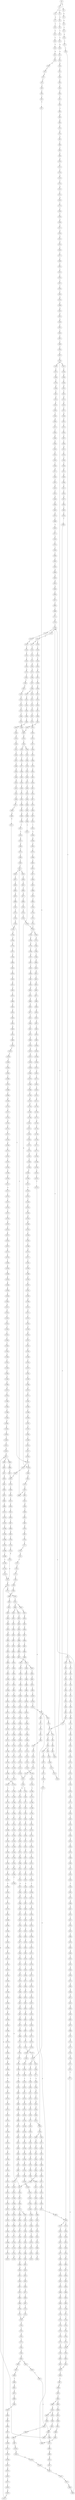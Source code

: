 strict digraph  {
	S0 -> S1 [ label = C ];
	S0 -> S2 [ label = G ];
	S1 -> S3 [ label = G ];
	S1 -> S4 [ label = T ];
	S2 -> S5 [ label = A ];
	S3 -> S6 [ label = G ];
	S4 -> S7 [ label = G ];
	S5 -> S8 [ label = G ];
	S6 -> S9 [ label = T ];
	S7 -> S10 [ label = T ];
	S8 -> S11 [ label = T ];
	S9 -> S12 [ label = T ];
	S10 -> S13 [ label = G ];
	S11 -> S14 [ label = G ];
	S12 -> S15 [ label = C ];
	S13 -> S16 [ label = C ];
	S14 -> S17 [ label = T ];
	S15 -> S18 [ label = A ];
	S16 -> S19 [ label = T ];
	S17 -> S20 [ label = C ];
	S18 -> S21 [ label = A ];
	S19 -> S22 [ label = A ];
	S20 -> S23 [ label = T ];
	S21 -> S24 [ label = G ];
	S22 -> S25 [ label = C ];
	S23 -> S26 [ label = T ];
	S23 -> S27 [ label = C ];
	S24 -> S28 [ label = A ];
	S25 -> S29 [ label = C ];
	S26 -> S30 [ label = C ];
	S27 -> S31 [ label = C ];
	S28 -> S32 [ label = C ];
	S29 -> S33 [ label = T ];
	S30 -> S34 [ label = G ];
	S31 -> S35 [ label = G ];
	S32 -> S36 [ label = C ];
	S33 -> S37 [ label = G ];
	S34 -> S38 [ label = G ];
	S35 -> S39 [ label = T ];
	S36 -> S40 [ label = T ];
	S37 -> S41 [ label = T ];
	S38 -> S42 [ label = T ];
	S39 -> S43 [ label = T ];
	S40 -> S44 [ label = T ];
	S41 -> S45 [ label = C ];
	S42 -> S46 [ label = C ];
	S43 -> S47 [ label = C ];
	S44 -> S48 [ label = T ];
	S45 -> S49 [ label = C ];
	S46 -> S50 [ label = C ];
	S47 -> S51 [ label = C ];
	S48 -> S52 [ label = T ];
	S49 -> S53 [ label = T ];
	S50 -> S54 [ label = T ];
	S51 -> S55 [ label = T ];
	S52 -> S56 [ label = T ];
	S53 -> S57 [ label = T ];
	S54 -> S58 [ label = T ];
	S55 -> S59 [ label = T ];
	S56 -> S60 [ label = G ];
	S57 -> S61 [ label = G ];
	S58 -> S62 [ label = G ];
	S59 -> S63 [ label = A ];
	S60 -> S64 [ label = A ];
	S61 -> S65 [ label = A ];
	S61 -> S66 [ label = T ];
	S62 -> S67 [ label = A ];
	S63 -> S68 [ label = A ];
	S64 -> S69 [ label = A ];
	S65 -> S70 [ label = A ];
	S66 -> S71 [ label = A ];
	S67 -> S72 [ label = A ];
	S68 -> S73 [ label = A ];
	S69 -> S74 [ label = C ];
	S70 -> S75 [ label = C ];
	S71 -> S76 [ label = G ];
	S72 -> S75 [ label = C ];
	S73 -> S77 [ label = C ];
	S74 -> S78 [ label = A ];
	S75 -> S79 [ label = T ];
	S75 -> S80 [ label = A ];
	S76 -> S81 [ label = G ];
	S77 -> S82 [ label = A ];
	S78 -> S83 [ label = G ];
	S79 -> S84 [ label = T ];
	S80 -> S85 [ label = G ];
	S81 -> S86 [ label = A ];
	S82 -> S87 [ label = G ];
	S83 -> S88 [ label = T ];
	S84 -> S89 [ label = C ];
	S85 -> S90 [ label = G ];
	S86 -> S91 [ label = G ];
	S87 -> S92 [ label = G ];
	S88 -> S93 [ label = T ];
	S89 -> S94 [ label = A ];
	S90 -> S95 [ label = G ];
	S90 -> S96 [ label = T ];
	S91 -> S97 [ label = A ];
	S92 -> S98 [ label = T ];
	S93 -> S99 [ label = G ];
	S94 -> S100 [ label = A ];
	S95 -> S101 [ label = T ];
	S96 -> S102 [ label = C ];
	S97 -> S103 [ label = G ];
	S98 -> S104 [ label = C ];
	S99 -> S105 [ label = A ];
	S100 -> S106 [ label = C ];
	S101 -> S107 [ label = C ];
	S102 -> S108 [ label = C ];
	S103 -> S109 [ label = G ];
	S104 -> S110 [ label = T ];
	S105 -> S111 [ label = C ];
	S106 -> S112 [ label = C ];
	S106 -> S113 [ label = T ];
	S107 -> S114 [ label = C ];
	S108 -> S115 [ label = C ];
	S109 -> S116 [ label = T ];
	S110 -> S117 [ label = C ];
	S111 -> S118 [ label = T ];
	S112 -> S119 [ label = G ];
	S113 -> S120 [ label = G ];
	S114 -> S121 [ label = G ];
	S115 -> S122 [ label = T ];
	S116 -> S123 [ label = C ];
	S117 -> S124 [ label = T ];
	S118 -> S125 [ label = G ];
	S119 -> S126 [ label = G ];
	S120 -> S127 [ label = G ];
	S120 -> S128 [ label = C ];
	S121 -> S129 [ label = C ];
	S122 -> S130 [ label = T ];
	S123 -> S131 [ label = C ];
	S124 -> S132 [ label = C ];
	S125 -> S133 [ label = T ];
	S126 -> S134 [ label = C ];
	S127 -> S135 [ label = C ];
	S128 -> S136 [ label = C ];
	S129 -> S137 [ label = C ];
	S130 -> S138 [ label = C ];
	S131 -> S139 [ label = C ];
	S132 -> S140 [ label = C ];
	S133 -> S141 [ label = A ];
	S134 -> S142 [ label = C ];
	S135 -> S143 [ label = C ];
	S136 -> S144 [ label = C ];
	S137 -> S145 [ label = G ];
	S138 -> S146 [ label = T ];
	S138 -> S147 [ label = G ];
	S139 -> S148 [ label = A ];
	S139 -> S149 [ label = G ];
	S140 -> S150 [ label = G ];
	S141 -> S151 [ label = C ];
	S142 -> S152 [ label = C ];
	S143 -> S153 [ label = C ];
	S144 -> S154 [ label = T ];
	S145 -> S155 [ label = C ];
	S145 -> S156 [ label = G ];
	S146 -> S157 [ label = C ];
	S147 -> S158 [ label = C ];
	S148 -> S159 [ label = G ];
	S149 -> S160 [ label = G ];
	S150 -> S161 [ label = T ];
	S151 -> S162 [ label = A ];
	S152 -> S163 [ label = A ];
	S153 -> S164 [ label = A ];
	S154 -> S165 [ label = A ];
	S155 -> S166 [ label = A ];
	S156 -> S167 [ label = A ];
	S157 -> S168 [ label = G ];
	S158 -> S169 [ label = A ];
	S159 -> S170 [ label = A ];
	S160 -> S171 [ label = A ];
	S161 -> S172 [ label = A ];
	S162 -> S173 [ label = C ];
	S163 -> S174 [ label = G ];
	S164 -> S175 [ label = G ];
	S165 -> S176 [ label = G ];
	S166 -> S177 [ label = C ];
	S167 -> S178 [ label = A ];
	S168 -> S179 [ label = T ];
	S169 -> S180 [ label = C ];
	S170 -> S181 [ label = G ];
	S171 -> S182 [ label = G ];
	S172 -> S183 [ label = C ];
	S173 -> S184 [ label = T ];
	S174 -> S185 [ label = T ];
	S175 -> S186 [ label = G ];
	S176 -> S187 [ label = G ];
	S177 -> S188 [ label = G ];
	S178 -> S189 [ label = C ];
	S179 -> S190 [ label = A ];
	S180 -> S191 [ label = G ];
	S181 -> S192 [ label = C ];
	S182 -> S193 [ label = G ];
	S183 -> S194 [ label = A ];
	S184 -> S195 [ label = T ];
	S185 -> S196 [ label = T ];
	S186 -> S197 [ label = T ];
	S187 -> S198 [ label = T ];
	S188 -> S199 [ label = C ];
	S189 -> S200 [ label = T ];
	S190 -> S201 [ label = C ];
	S191 -> S202 [ label = T ];
	S192 -> S203 [ label = C ];
	S193 -> S204 [ label = C ];
	S194 -> S205 [ label = T ];
	S195 -> S206 [ label = G ];
	S196 -> S207 [ label = G ];
	S197 -> S208 [ label = G ];
	S198 -> S209 [ label = G ];
	S199 -> S210 [ label = G ];
	S200 -> S211 [ label = G ];
	S201 -> S212 [ label = G ];
	S202 -> S213 [ label = G ];
	S203 -> S214 [ label = A ];
	S204 -> S215 [ label = G ];
	S205 -> S216 [ label = G ];
	S206 -> S217 [ label = G ];
	S207 -> S218 [ label = T ];
	S208 -> S219 [ label = C ];
	S208 -> S220 [ label = G ];
	S209 -> S221 [ label = T ];
	S210 -> S222 [ label = C ];
	S211 -> S223 [ label = C ];
	S212 -> S224 [ label = G ];
	S213 -> S225 [ label = G ];
	S214 -> S226 [ label = C ];
	S215 -> S227 [ label = T ];
	S216 -> S228 [ label = G ];
	S217 -> S229 [ label = A ];
	S218 -> S230 [ label = G ];
	S219 -> S231 [ label = G ];
	S220 -> S232 [ label = G ];
	S221 -> S233 [ label = G ];
	S222 -> S234 [ label = A ];
	S223 -> S235 [ label = A ];
	S224 -> S236 [ label = C ];
	S225 -> S237 [ label = C ];
	S226 -> S238 [ label = G ];
	S227 -> S239 [ label = G ];
	S228 -> S240 [ label = C ];
	S229 -> S241 [ label = G ];
	S230 -> S242 [ label = C ];
	S231 -> S243 [ label = C ];
	S232 -> S244 [ label = C ];
	S233 -> S245 [ label = C ];
	S234 -> S246 [ label = G ];
	S235 -> S247 [ label = A ];
	S236 -> S248 [ label = T ];
	S237 -> S249 [ label = G ];
	S238 -> S250 [ label = G ];
	S239 -> S251 [ label = G ];
	S240 -> S252 [ label = G ];
	S241 -> S253 [ label = A ];
	S242 -> S254 [ label = G ];
	S243 -> S255 [ label = G ];
	S244 -> S256 [ label = T ];
	S245 -> S257 [ label = G ];
	S246 -> S258 [ label = C ];
	S247 -> S259 [ label = C ];
	S248 -> S260 [ label = A ];
	S249 -> S261 [ label = T ];
	S250 -> S262 [ label = T ];
	S251 -> S263 [ label = T ];
	S252 -> S264 [ label = C ];
	S253 -> S265 [ label = C ];
	S254 -> S266 [ label = T ];
	S255 -> S267 [ label = T ];
	S256 -> S268 [ label = T ];
	S257 -> S269 [ label = T ];
	S258 -> S270 [ label = C ];
	S259 -> S271 [ label = C ];
	S260 -> S272 [ label = C ];
	S261 -> S273 [ label = C ];
	S262 -> S274 [ label = T ];
	S263 -> S275 [ label = A ];
	S264 -> S276 [ label = C ];
	S265 -> S277 [ label = C ];
	S266 -> S278 [ label = C ];
	S267 -> S279 [ label = C ];
	S268 -> S280 [ label = C ];
	S269 -> S281 [ label = C ];
	S270 -> S282 [ label = G ];
	S271 -> S283 [ label = A ];
	S272 -> S284 [ label = T ];
	S273 -> S285 [ label = C ];
	S274 -> S286 [ label = A ];
	S275 -> S287 [ label = T ];
	S276 -> S288 [ label = C ];
	S277 -> S289 [ label = C ];
	S278 -> S290 [ label = G ];
	S279 -> S291 [ label = G ];
	S280 -> S292 [ label = G ];
	S281 -> S293 [ label = G ];
	S282 -> S294 [ label = G ];
	S283 -> S295 [ label = G ];
	S284 -> S296 [ label = G ];
	S285 -> S297 [ label = C ];
	S286 -> S298 [ label = C ];
	S287 -> S299 [ label = G ];
	S288 -> S300 [ label = C ];
	S289 -> S301 [ label = C ];
	S290 -> S302 [ label = A ];
	S291 -> S303 [ label = T ];
	S292 -> S304 [ label = A ];
	S293 -> S302 [ label = A ];
	S294 -> S305 [ label = C ];
	S294 -> S306 [ label = T ];
	S295 -> S307 [ label = A ];
	S296 -> S308 [ label = G ];
	S297 -> S309 [ label = C ];
	S298 -> S310 [ label = T ];
	S299 -> S311 [ label = A ];
	S300 -> S312 [ label = C ];
	S301 -> S313 [ label = C ];
	S302 -> S314 [ label = A ];
	S303 -> S315 [ label = G ];
	S304 -> S316 [ label = A ];
	S305 -> S317 [ label = A ];
	S306 -> S318 [ label = G ];
	S307 -> S319 [ label = A ];
	S308 -> S320 [ label = T ];
	S309 -> S321 [ label = A ];
	S310 -> S322 [ label = G ];
	S311 -> S323 [ label = G ];
	S312 -> S324 [ label = A ];
	S313 -> S325 [ label = C ];
	S314 -> S326 [ label = C ];
	S315 -> S327 [ label = C ];
	S316 -> S328 [ label = C ];
	S317 -> S329 [ label = C ];
	S318 -> S330 [ label = G ];
	S319 -> S331 [ label = C ];
	S320 -> S332 [ label = G ];
	S321 -> S333 [ label = C ];
	S322 -> S334 [ label = C ];
	S323 -> S335 [ label = C ];
	S324 -> S336 [ label = C ];
	S325 -> S337 [ label = T ];
	S326 -> S338 [ label = C ];
	S326 -> S339 [ label = A ];
	S327 -> S340 [ label = A ];
	S328 -> S341 [ label = A ];
	S329 -> S342 [ label = T ];
	S330 -> S343 [ label = A ];
	S331 -> S344 [ label = A ];
	S332 -> S345 [ label = C ];
	S333 -> S346 [ label = T ];
	S334 -> S347 [ label = A ];
	S335 -> S348 [ label = G ];
	S336 -> S349 [ label = T ];
	S337 -> S350 [ label = T ];
	S338 -> S351 [ label = T ];
	S339 -> S352 [ label = C ];
	S340 -> S353 [ label = T ];
	S341 -> S354 [ label = C ];
	S342 -> S355 [ label = T ];
	S343 -> S356 [ label = A ];
	S344 -> S357 [ label = G ];
	S345 -> S358 [ label = T ];
	S346 -> S359 [ label = T ];
	S347 -> S360 [ label = G ];
	S348 -> S361 [ label = G ];
	S349 -> S362 [ label = T ];
	S350 -> S363 [ label = C ];
	S351 -> S364 [ label = T ];
	S352 -> S365 [ label = C ];
	S353 -> S366 [ label = C ];
	S354 -> S367 [ label = G ];
	S355 -> S368 [ label = C ];
	S356 -> S369 [ label = G ];
	S357 -> S370 [ label = C ];
	S358 -> S371 [ label = A ];
	S359 -> S372 [ label = G ];
	S360 -> S373 [ label = A ];
	S361 -> S374 [ label = T ];
	S362 -> S375 [ label = T ];
	S363 -> S376 [ label = A ];
	S364 -> S377 [ label = C ];
	S365 -> S378 [ label = C ];
	S366 -> S379 [ label = C ];
	S367 -> S380 [ label = C ];
	S368 -> S381 [ label = A ];
	S369 -> S382 [ label = A ];
	S370 -> S383 [ label = C ];
	S371 -> S384 [ label = C ];
	S372 -> S385 [ label = A ];
	S373 -> S386 [ label = C ];
	S374 -> S387 [ label = C ];
	S375 -> S388 [ label = A ];
	S376 -> S389 [ label = G ];
	S377 -> S390 [ label = G ];
	S378 -> S391 [ label = G ];
	S379 -> S392 [ label = G ];
	S380 -> S393 [ label = G ];
	S381 -> S394 [ label = G ];
	S382 -> S395 [ label = A ];
	S383 -> S396 [ label = G ];
	S384 -> S397 [ label = T ];
	S385 -> S398 [ label = G ];
	S386 -> S399 [ label = G ];
	S387 -> S400 [ label = G ];
	S388 -> S401 [ label = G ];
	S389 -> S402 [ label = A ];
	S390 -> S403 [ label = T ];
	S391 -> S404 [ label = T ];
	S392 -> S405 [ label = C ];
	S393 -> S406 [ label = C ];
	S394 -> S407 [ label = C ];
	S395 -> S408 [ label = C ];
	S396 -> S409 [ label = T ];
	S397 -> S410 [ label = G ];
	S398 -> S411 [ label = C ];
	S399 -> S412 [ label = G ];
	S400 -> S413 [ label = C ];
	S401 -> S414 [ label = C ];
	S402 -> S415 [ label = G ];
	S403 -> S416 [ label = A ];
	S404 -> S417 [ label = A ];
	S405 -> S418 [ label = A ];
	S406 -> S419 [ label = A ];
	S407 -> S420 [ label = C ];
	S408 -> S421 [ label = G ];
	S409 -> S422 [ label = C ];
	S410 -> S423 [ label = T ];
	S411 -> S424 [ label = C ];
	S412 -> S425 [ label = A ];
	S413 -> S426 [ label = A ];
	S414 -> S427 [ label = C ];
	S415 -> S428 [ label = G ];
	S416 -> S429 [ label = C ];
	S417 -> S430 [ label = C ];
	S418 -> S431 [ label = C ];
	S419 -> S432 [ label = C ];
	S420 -> S433 [ label = G ];
	S421 -> S434 [ label = G ];
	S422 -> S435 [ label = C ];
	S423 -> S436 [ label = A ];
	S424 -> S437 [ label = G ];
	S425 -> S438 [ label = C ];
	S426 -> S439 [ label = C ];
	S427 -> S440 [ label = G ];
	S428 -> S441 [ label = T ];
	S429 -> S442 [ label = T ];
	S430 -> S443 [ label = G ];
	S431 -> S444 [ label = G ];
	S432 -> S445 [ label = G ];
	S433 -> S446 [ label = C ];
	S434 -> S447 [ label = C ];
	S435 -> S448 [ label = T ];
	S436 -> S449 [ label = A ];
	S437 -> S450 [ label = C ];
	S438 -> S451 [ label = A ];
	S439 -> S452 [ label = G ];
	S440 -> S453 [ label = T ];
	S441 -> S454 [ label = C ];
	S442 -> S455 [ label = T ];
	S443 -> S456 [ label = T ];
	S444 -> S457 [ label = T ];
	S445 -> S458 [ label = T ];
	S446 -> S459 [ label = C ];
	S447 -> S460 [ label = A ];
	S448 -> S461 [ label = C ];
	S449 -> S462 [ label = C ];
	S450 -> S463 [ label = C ];
	S451 -> S464 [ label = C ];
	S452 -> S465 [ label = C ];
	S453 -> S466 [ label = C ];
	S454 -> S467 [ label = C ];
	S455 -> S468 [ label = C ];
	S456 -> S469 [ label = C ];
	S457 -> S470 [ label = C ];
	S458 -> S471 [ label = C ];
	S459 -> S472 [ label = C ];
	S460 -> S473 [ label = C ];
	S461 -> S474 [ label = T ];
	S462 -> S475 [ label = A ];
	S463 -> S476 [ label = C ];
	S464 -> S477 [ label = A ];
	S465 -> S478 [ label = G ];
	S466 -> S479 [ label = C ];
	S467 -> S480 [ label = C ];
	S468 -> S481 [ label = A ];
	S469 -> S482 [ label = C ];
	S470 -> S483 [ label = G ];
	S471 -> S484 [ label = C ];
	S472 -> S485 [ label = C ];
	S473 -> S486 [ label = C ];
	S473 -> S487 [ label = T ];
	S474 -> S488 [ label = G ];
	S475 -> S489 [ label = C ];
	S476 -> S490 [ label = C ];
	S477 -> S491 [ label = C ];
	S478 -> S492 [ label = C ];
	S479 -> S493 [ label = C ];
	S480 -> S494 [ label = T ];
	S481 -> S495 [ label = A ];
	S482 -> S496 [ label = A ];
	S483 -> S497 [ label = A ];
	S484 -> S498 [ label = A ];
	S485 -> S499 [ label = T ];
	S486 -> S500 [ label = G ];
	S487 -> S501 [ label = G ];
	S488 -> S502 [ label = T ];
	S489 -> S503 [ label = A ];
	S490 -> S499 [ label = T ];
	S491 -> S504 [ label = C ];
	S492 -> S505 [ label = G ];
	S493 -> S506 [ label = A ];
	S494 -> S507 [ label = T ];
	S495 -> S508 [ label = G ];
	S496 -> S509 [ label = G ];
	S497 -> S510 [ label = G ];
	S498 -> S511 [ label = G ];
	S499 -> S512 [ label = T ];
	S499 -> S513 [ label = C ];
	S500 -> S514 [ label = G ];
	S501 -> S515 [ label = G ];
	S502 -> S516 [ label = C ];
	S503 -> S517 [ label = C ];
	S504 -> S518 [ label = T ];
	S505 -> S519 [ label = G ];
	S506 -> S520 [ label = C ];
	S507 -> S138 [ label = C ];
	S508 -> S521 [ label = C ];
	S509 -> S522 [ label = C ];
	S510 -> S523 [ label = C ];
	S511 -> S524 [ label = C ];
	S512 -> S525 [ label = C ];
	S513 -> S526 [ label = C ];
	S514 -> S527 [ label = G ];
	S515 -> S528 [ label = G ];
	S516 -> S529 [ label = G ];
	S517 -> S530 [ label = G ];
	S518 -> S531 [ label = C ];
	S519 -> S532 [ label = C ];
	S520 -> S533 [ label = C ];
	S521 -> S534 [ label = G ];
	S522 -> S535 [ label = G ];
	S523 -> S536 [ label = G ];
	S524 -> S537 [ label = T ];
	S524 -> S535 [ label = G ];
	S525 -> S538 [ label = A ];
	S526 -> S539 [ label = A ];
	S527 -> S540 [ label = A ];
	S528 -> S541 [ label = A ];
	S529 -> S542 [ label = T ];
	S530 -> S543 [ label = C ];
	S531 -> S544 [ label = T ];
	S532 -> S545 [ label = T ];
	S533 -> S546 [ label = A ];
	S534 -> S547 [ label = A ];
	S535 -> S548 [ label = A ];
	S536 -> S549 [ label = A ];
	S537 -> S550 [ label = T ];
	S538 -> S551 [ label = C ];
	S539 -> S552 [ label = C ];
	S540 -> S553 [ label = A ];
	S541 -> S554 [ label = A ];
	S542 -> S555 [ label = G ];
	S543 -> S556 [ label = T ];
	S544 -> S557 [ label = A ];
	S545 -> S558 [ label = G ];
	S546 -> S559 [ label = C ];
	S547 -> S560 [ label = G ];
	S548 -> S561 [ label = G ];
	S549 -> S562 [ label = G ];
	S550 -> S563 [ label = C ];
	S551 -> S564 [ label = G ];
	S552 -> S565 [ label = C ];
	S553 -> S566 [ label = T ];
	S554 -> S567 [ label = C ];
	S555 -> S568 [ label = G ];
	S556 -> S569 [ label = C ];
	S557 -> S570 [ label = G ];
	S558 -> S571 [ label = G ];
	S559 -> S572 [ label = C ];
	S560 -> S573 [ label = T ];
	S561 -> S574 [ label = T ];
	S562 -> S575 [ label = T ];
	S563 -> S576 [ label = A ];
	S564 -> S577 [ label = C ];
	S565 -> S578 [ label = C ];
	S566 -> S579 [ label = T ];
	S567 -> S580 [ label = T ];
	S568 -> S581 [ label = T ];
	S569 -> S582 [ label = C ];
	S570 -> S583 [ label = A ];
	S571 -> S584 [ label = A ];
	S572 -> S585 [ label = G ];
	S573 -> S586 [ label = C ];
	S574 -> S587 [ label = C ];
	S575 -> S588 [ label = C ];
	S576 -> S589 [ label = C ];
	S577 -> S590 [ label = T ];
	S578 -> S591 [ label = G ];
	S579 -> S592 [ label = G ];
	S580 -> S593 [ label = G ];
	S581 -> S594 [ label = A ];
	S582 -> S595 [ label = T ];
	S583 -> S596 [ label = A ];
	S584 -> S597 [ label = A ];
	S585 -> S598 [ label = A ];
	S586 -> S599 [ label = C ];
	S587 -> S600 [ label = C ];
	S587 -> S601 [ label = T ];
	S588 -> S602 [ label = G ];
	S589 -> S603 [ label = G ];
	S590 -> S604 [ label = C ];
	S591 -> S605 [ label = C ];
	S592 -> S606 [ label = A ];
	S593 -> S607 [ label = G ];
	S595 -> S608 [ label = A ];
	S596 -> S609 [ label = C ];
	S597 -> S610 [ label = T ];
	S598 -> S611 [ label = T ];
	S599 -> S612 [ label = C ];
	S600 -> S612 [ label = C ];
	S601 -> S613 [ label = C ];
	S602 -> S614 [ label = A ];
	S603 -> S615 [ label = C ];
	S604 -> S616 [ label = C ];
	S605 -> S617 [ label = C ];
	S606 -> S618 [ label = A ];
	S607 -> S619 [ label = A ];
	S608 -> S620 [ label = G ];
	S609 -> S621 [ label = G ];
	S610 -> S622 [ label = G ];
	S611 -> S623 [ label = C ];
	S612 -> S624 [ label = T ];
	S612 -> S625 [ label = G ];
	S613 -> S626 [ label = G ];
	S614 -> S627 [ label = A ];
	S615 -> S628 [ label = C ];
	S616 -> S629 [ label = G ];
	S617 -> S630 [ label = G ];
	S618 -> S631 [ label = C ];
	S619 -> S632 [ label = C ];
	S620 -> S633 [ label = A ];
	S621 -> S634 [ label = A ];
	S622 -> S635 [ label = G ];
	S623 -> S636 [ label = G ];
	S624 -> S637 [ label = C ];
	S625 -> S638 [ label = C ];
	S626 -> S639 [ label = T ];
	S627 -> S640 [ label = C ];
	S628 -> S641 [ label = C ];
	S629 -> S642 [ label = G ];
	S630 -> S643 [ label = G ];
	S631 -> S644 [ label = C ];
	S632 -> S645 [ label = C ];
	S633 -> S646 [ label = A ];
	S634 -> S647 [ label = G ];
	S635 -> S648 [ label = G ];
	S636 -> S649 [ label = G ];
	S637 -> S650 [ label = C ];
	S638 -> S651 [ label = C ];
	S639 -> S652 [ label = C ];
	S640 -> S653 [ label = C ];
	S641 -> S654 [ label = T ];
	S642 -> S655 [ label = T ];
	S643 -> S656 [ label = T ];
	S644 -> S657 [ label = C ];
	S645 -> S658 [ label = C ];
	S646 -> S659 [ label = C ];
	S647 -> S660 [ label = G ];
	S648 -> S661 [ label = G ];
	S649 -> S662 [ label = T ];
	S650 -> S663 [ label = G ];
	S651 -> S664 [ label = T ];
	S652 -> S665 [ label = T ];
	S653 -> S666 [ label = T ];
	S654 -> S667 [ label = T ];
	S655 -> S668 [ label = T ];
	S656 -> S669 [ label = C ];
	S657 -> S670 [ label = G ];
	S658 -> S671 [ label = G ];
	S659 -> S672 [ label = T ];
	S660 -> S673 [ label = T ];
	S661 -> S674 [ label = T ];
	S662 -> S675 [ label = T ];
	S663 -> S676 [ label = G ];
	S664 -> S677 [ label = G ];
	S665 -> S678 [ label = G ];
	S666 -> S679 [ label = G ];
	S667 -> S680 [ label = C ];
	S668 -> S681 [ label = G ];
	S669 -> S682 [ label = C ];
	S670 -> S683 [ label = T ];
	S671 -> S684 [ label = T ];
	S672 -> S685 [ label = T ];
	S673 -> S686 [ label = G ];
	S674 -> S687 [ label = C ];
	S675 -> S688 [ label = C ];
	S676 -> S689 [ label = T ];
	S677 -> S690 [ label = T ];
	S678 -> S691 [ label = T ];
	S679 -> S692 [ label = T ];
	S680 -> S693 [ label = A ];
	S681 -> S694 [ label = C ];
	S682 -> S695 [ label = C ];
	S683 -> S696 [ label = C ];
	S684 -> S697 [ label = C ];
	S685 -> S698 [ label = C ];
	S686 -> S699 [ label = T ];
	S687 -> S700 [ label = C ];
	S688 -> S701 [ label = C ];
	S689 -> S702 [ label = C ];
	S690 -> S703 [ label = C ];
	S691 -> S704 [ label = T ];
	S692 -> S705 [ label = C ];
	S693 -> S706 [ label = T ];
	S694 -> S707 [ label = A ];
	S695 -> S708 [ label = A ];
	S696 -> S709 [ label = T ];
	S697 -> S710 [ label = T ];
	S698 -> S711 [ label = A ];
	S699 -> S712 [ label = C ];
	S700 -> S713 [ label = G ];
	S701 -> S714 [ label = A ];
	S702 -> S715 [ label = T ];
	S703 -> S716 [ label = G ];
	S704 -> S717 [ label = C ];
	S705 -> S718 [ label = G ];
	S706 -> S719 [ label = C ];
	S707 -> S720 [ label = C ];
	S708 -> S721 [ label = G ];
	S709 -> S722 [ label = C ];
	S710 -> S723 [ label = C ];
	S711 -> S724 [ label = A ];
	S712 -> S725 [ label = C ];
	S713 -> S726 [ label = C ];
	S714 -> S727 [ label = G ];
	S715 -> S728 [ label = G ];
	S716 -> S729 [ label = C ];
	S717 -> S730 [ label = C ];
	S718 -> S731 [ label = C ];
	S719 -> S732 [ label = C ];
	S720 -> S733 [ label = T ];
	S721 -> S734 [ label = T ];
	S722 -> S735 [ label = G ];
	S723 -> S735 [ label = G ];
	S724 -> S106 [ label = C ];
	S725 -> S736 [ label = C ];
	S726 -> S737 [ label = C ];
	S727 -> S738 [ label = T ];
	S728 -> S739 [ label = G ];
	S729 -> S740 [ label = G ];
	S730 -> S741 [ label = G ];
	S731 -> S742 [ label = G ];
	S732 -> S743 [ label = A ];
	S733 -> S744 [ label = G ];
	S734 -> S745 [ label = G ];
	S735 -> S746 [ label = G ];
	S736 -> S747 [ label = T ];
	S737 -> S145 [ label = G ];
	S738 -> S748 [ label = G ];
	S739 -> S749 [ label = A ];
	S740 -> S750 [ label = C ];
	S741 -> S751 [ label = T ];
	S742 -> S750 [ label = C ];
	S743 -> S752 [ label = G ];
	S744 -> S753 [ label = G ];
	S745 -> S754 [ label = G ];
	S746 -> S755 [ label = C ];
	S747 -> S756 [ label = G ];
	S748 -> S757 [ label = G ];
	S749 -> S758 [ label = G ];
	S750 -> S759 [ label = G ];
	S750 -> S760 [ label = A ];
	S751 -> S761 [ label = G ];
	S752 -> S762 [ label = A ];
	S753 -> S763 [ label = T ];
	S754 -> S764 [ label = T ];
	S755 -> S765 [ label = A ];
	S756 -> S766 [ label = T ];
	S757 -> S767 [ label = T ];
	S758 -> S768 [ label = G ];
	S759 -> S769 [ label = A ];
	S760 -> S770 [ label = A ];
	S761 -> S771 [ label = G ];
	S762 -> S772 [ label = A ];
	S763 -> S773 [ label = C ];
	S764 -> S774 [ label = C ];
	S765 -> S775 [ label = C ];
	S766 -> S776 [ label = C ];
	S767 -> S777 [ label = C ];
	S768 -> S778 [ label = G ];
	S769 -> S779 [ label = G ];
	S770 -> S780 [ label = C ];
	S771 -> S781 [ label = C ];
	S772 -> S782 [ label = C ];
	S773 -> S783 [ label = G ];
	S774 -> S784 [ label = G ];
	S775 -> S785 [ label = C ];
	S776 -> S786 [ label = C ];
	S777 -> S784 [ label = G ];
	S778 -> S787 [ label = T ];
	S779 -> S788 [ label = C ];
	S780 -> S789 [ label = C ];
	S781 -> S790 [ label = C ];
	S782 -> S791 [ label = C ];
	S783 -> S792 [ label = T ];
	S784 -> S793 [ label = T ];
	S785 -> S794 [ label = G ];
	S786 -> S795 [ label = T ];
	S787 -> S796 [ label = G ];
	S788 -> S797 [ label = A ];
	S789 -> S798 [ label = C ];
	S790 -> S799 [ label = C ];
	S791 -> S800 [ label = A ];
	S791 -> S801 [ label = G ];
	S792 -> S802 [ label = C ];
	S793 -> S803 [ label = C ];
	S794 -> S804 [ label = A ];
	S795 -> S805 [ label = A ];
	S796 -> S806 [ label = T ];
	S797 -> S807 [ label = G ];
	S798 -> S808 [ label = G ];
	S799 -> S809 [ label = G ];
	S800 -> S810 [ label = G ];
	S800 -> S811 [ label = C ];
	S801 -> S812 [ label = G ];
	S802 -> S813 [ label = C ];
	S803 -> S814 [ label = C ];
	S804 -> S815 [ label = G ];
	S804 -> S816 [ label = A ];
	S805 -> S817 [ label = C ];
	S806 -> S818 [ label = T ];
	S807 -> S819 [ label = T ];
	S808 -> S820 [ label = T ];
	S809 -> S821 [ label = T ];
	S810 -> S822 [ label = A ];
	S811 -> S823 [ label = C ];
	S812 -> S824 [ label = A ];
	S813 -> S825 [ label = G ];
	S814 -> S825 [ label = G ];
	S815 -> S826 [ label = T ];
	S816 -> S827 [ label = T ];
	S817 -> S828 [ label = T ];
	S818 -> S829 [ label = C ];
	S819 -> S830 [ label = G ];
	S820 -> S831 [ label = A ];
	S821 -> S832 [ label = C ];
	S822 -> S833 [ label = C ];
	S823 -> S834 [ label = A ];
	S824 -> S835 [ label = C ];
	S825 -> S836 [ label = T ];
	S826 -> S837 [ label = C ];
	S827 -> S838 [ label = G ];
	S828 -> S839 [ label = A ];
	S829 -> S840 [ label = C ];
	S830 -> S841 [ label = C ];
	S831 -> S842 [ label = C ];
	S832 -> S843 [ label = C ];
	S833 -> S844 [ label = T ];
	S834 -> S845 [ label = C ];
	S835 -> S846 [ label = G ];
	S836 -> S847 [ label = C ];
	S837 -> S848 [ label = C ];
	S838 -> S849 [ label = T ];
	S839 -> S850 [ label = C ];
	S840 -> S851 [ label = A ];
	S841 -> S852 [ label = A ];
	S842 -> S853 [ label = A ];
	S843 -> S854 [ label = A ];
	S844 -> S855 [ label = C ];
	S845 -> S856 [ label = C ];
	S846 -> S857 [ label = C ];
	S847 -> S858 [ label = A ];
	S848 -> S859 [ label = A ];
	S848 -> S860 [ label = T ];
	S849 -> S861 [ label = A ];
	S850 -> S862 [ label = C ];
	S851 -> S863 [ label = G ];
	S852 -> S864 [ label = A ];
	S853 -> S865 [ label = G ];
	S854 -> S866 [ label = G ];
	S855 -> S867 [ label = C ];
	S856 -> S868 [ label = C ];
	S857 -> S869 [ label = C ];
	S858 -> S870 [ label = C ];
	S859 -> S871 [ label = G ];
	S860 -> S872 [ label = C ];
	S861 -> S873 [ label = G ];
	S862 -> S874 [ label = A ];
	S863 -> S875 [ label = C ];
	S864 -> S876 [ label = C ];
	S865 -> S877 [ label = C ];
	S866 -> S878 [ label = T ];
	S867 -> S879 [ label = C ];
	S868 -> S880 [ label = C ];
	S869 -> S881 [ label = C ];
	S870 -> S882 [ label = C ];
	S871 -> S883 [ label = T ];
	S871 -> S884 [ label = C ];
	S872 -> S885 [ label = G ];
	S873 -> S886 [ label = T ];
	S874 -> S887 [ label = G ];
	S875 -> S888 [ label = A ];
	S876 -> S889 [ label = A ];
	S877 -> S890 [ label = A ];
	S878 -> S891 [ label = A ];
	S879 -> S892 [ label = A ];
	S880 -> S893 [ label = T ];
	S881 -> S894 [ label = A ];
	S882 -> S895 [ label = C ];
	S882 -> S896 [ label = G ];
	S883 -> S897 [ label = A ];
	S884 -> S898 [ label = T ];
	S885 -> S899 [ label = A ];
	S886 -> S900 [ label = T ];
	S887 -> S901 [ label = G ];
	S888 -> S902 [ label = G ];
	S889 -> S903 [ label = G ];
	S890 -> S904 [ label = G ];
	S891 -> S905 [ label = G ];
	S892 -> S906 [ label = T ];
	S893 -> S907 [ label = T ];
	S894 -> S908 [ label = T ];
	S895 -> S909 [ label = T ];
	S896 -> S910 [ label = A ];
	S897 -> S911 [ label = G ];
	S898 -> S912 [ label = T ];
	S899 -> S913 [ label = A ];
	S900 -> S914 [ label = T ];
	S901 -> S915 [ label = A ];
	S902 -> S916 [ label = A ];
	S903 -> S917 [ label = C ];
	S904 -> S918 [ label = G ];
	S905 -> S919 [ label = C ];
	S906 -> S920 [ label = C ];
	S907 -> S921 [ label = C ];
	S908 -> S922 [ label = C ];
	S909 -> S923 [ label = G ];
	S910 -> S924 [ label = A ];
	S910 -> S925 [ label = G ];
	S911 -> S926 [ label = G ];
	S912 -> S563 [ label = C ];
	S913 -> S927 [ label = C ];
	S914 -> S928 [ label = C ];
	S915 -> S929 [ label = G ];
	S916 -> S930 [ label = T ];
	S917 -> S931 [ label = T ];
	S918 -> S932 [ label = T ];
	S919 -> S933 [ label = T ];
	S920 -> S934 [ label = T ];
	S921 -> S935 [ label = C ];
	S921 -> S936 [ label = G ];
	S922 -> S937 [ label = G ];
	S923 -> S938 [ label = T ];
	S924 -> S939 [ label = T ];
	S925 -> S940 [ label = T ];
	S926 -> S941 [ label = G ];
	S927 -> S942 [ label = T ];
	S928 -> S943 [ label = A ];
	S929 -> S944 [ label = A ];
	S930 -> S945 [ label = A ];
	S931 -> S946 [ label = A ];
	S932 -> S947 [ label = G ];
	S933 -> S948 [ label = C ];
	S934 -> S949 [ label = G ];
	S935 -> S950 [ label = T ];
	S936 -> S951 [ label = A ];
	S937 -> S952 [ label = T ];
	S938 -> S953 [ label = C ];
	S939 -> S954 [ label = C ];
	S940 -> S955 [ label = C ];
	S941 -> S956 [ label = T ];
	S942 -> S957 [ label = T ];
	S943 -> S958 [ label = C ];
	S944 -> S959 [ label = G ];
	S945 -> S960 [ label = A ];
	S946 -> S961 [ label = C ];
	S947 -> S962 [ label = C ];
	S948 -> S963 [ label = C ];
	S949 -> S964 [ label = C ];
	S950 -> S965 [ label = G ];
	S951 -> S966 [ label = T ];
	S952 -> S967 [ label = C ];
	S953 -> S968 [ label = C ];
	S954 -> S969 [ label = C ];
	S955 -> S848 [ label = C ];
	S956 -> S970 [ label = C ];
	S957 -> S971 [ label = C ];
	S958 -> S972 [ label = T ];
	S959 -> S973 [ label = T ];
	S960 -> S974 [ label = A ];
	S961 -> S975 [ label = G ];
	S962 -> S976 [ label = A ];
	S963 -> S977 [ label = A ];
	S964 -> S978 [ label = C ];
	S965 -> S979 [ label = T ];
	S966 -> S980 [ label = C ];
	S967 -> S981 [ label = C ];
	S968 -> S982 [ label = T ];
	S969 -> S983 [ label = T ];
	S970 -> S984 [ label = A ];
	S971 -> S985 [ label = A ];
	S972 -> S986 [ label = C ];
	S973 -> S987 [ label = C ];
	S974 -> S988 [ label = A ];
	S975 -> S989 [ label = A ];
	S976 -> S990 [ label = C ];
	S977 -> S991 [ label = C ];
	S978 -> S992 [ label = A ];
	S979 -> S993 [ label = C ];
	S980 -> S994 [ label = G ];
	S981 -> S995 [ label = T ];
	S982 -> S996 [ label = T ];
	S983 -> S997 [ label = C ];
	S984 -> S998 [ label = C ];
	S985 -> S999 [ label = A ];
	S986 -> S1000 [ label = C ];
	S987 -> S1001 [ label = A ];
	S988 -> S1002 [ label = A ];
	S989 -> S1003 [ label = G ];
	S990 -> S1004 [ label = G ];
	S991 -> S1005 [ label = C ];
	S992 -> S1006 [ label = G ];
	S993 -> S1007 [ label = C ];
	S994 -> S1008 [ label = T ];
	S995 -> S1009 [ label = C ];
	S996 -> S61 [ label = G ];
	S997 -> S1010 [ label = G ];
	S998 -> S1011 [ label = T ];
	S999 -> S106 [ label = C ];
	S1000 -> S1012 [ label = T ];
	S1001 -> S1013 [ label = G ];
	S1002 -> S1014 [ label = C ];
	S1003 -> S1015 [ label = A ];
	S1004 -> S1016 [ label = C ];
	S1005 -> S1017 [ label = G ];
	S1006 -> S1018 [ label = T ];
	S1007 -> S1019 [ label = T ];
	S1008 -> S1020 [ label = T ];
	S1009 -> S1021 [ label = T ];
	S1010 -> S1022 [ label = A ];
	S1011 -> S1023 [ label = C ];
	S1012 -> S1024 [ label = T ];
	S1013 -> S1025 [ label = G ];
	S1014 -> S1026 [ label = T ];
	S1015 -> S1027 [ label = A ];
	S1016 -> S1028 [ label = G ];
	S1017 -> S1029 [ label = G ];
	S1018 -> S1030 [ label = C ];
	S1019 -> S1031 [ label = T ];
	S1020 -> S1032 [ label = T ];
	S1021 -> S1033 [ label = T ];
	S1022 -> S1034 [ label = A ];
	S1023 -> S1035 [ label = G ];
	S1024 -> S1036 [ label = T ];
	S1025 -> S1037 [ label = A ];
	S1026 -> S1038 [ label = T ];
	S1027 -> S1039 [ label = C ];
	S1028 -> S1040 [ label = G ];
	S1029 -> S1041 [ label = A ];
	S1030 -> S1042 [ label = G ];
	S1031 -> S61 [ label = G ];
	S1032 -> S1043 [ label = G ];
	S1033 -> S1044 [ label = C ];
	S1034 -> S1045 [ label = C ];
	S1035 -> S1046 [ label = C ];
	S1036 -> S1047 [ label = C ];
	S1037 -> S1048 [ label = C ];
	S1038 -> S1049 [ label = T ];
	S1039 -> S1050 [ label = T ];
	S1040 -> S1051 [ label = T ];
	S1041 -> S1052 [ label = C ];
	S1042 -> S1053 [ label = T ];
	S1043 -> S1054 [ label = T ];
	S1044 -> S1055 [ label = T ];
	S1045 -> S942 [ label = T ];
	S1046 -> S1056 [ label = T ];
	S1047 -> S1057 [ label = A ];
	S1048 -> S1058 [ label = C ];
	S1049 -> S1059 [ label = G ];
	S1050 -> S1060 [ label = G ];
	S1051 -> S1061 [ label = G ];
	S1052 -> S1062 [ label = G ];
	S1053 -> S1063 [ label = A ];
	S1054 -> S1064 [ label = A ];
	S1055 -> S1065 [ label = C ];
	S1056 -> S1066 [ label = T ];
	S1057 -> S1067 [ label = T ];
	S1058 -> S1068 [ label = A ];
	S1059 -> S1069 [ label = C ];
	S1060 -> S1070 [ label = G ];
	S1061 -> S1071 [ label = C ];
	S1062 -> S1072 [ label = T ];
	S1063 -> S1073 [ label = A ];
	S1064 -> S1074 [ label = G ];
	S1065 -> S1075 [ label = G ];
	S1066 -> S1076 [ label = C ];
	S1067 -> S1077 [ label = C ];
	S1068 -> S1078 [ label = G ];
	S1069 -> S1079 [ label = C ];
	S1070 -> S1080 [ label = C ];
	S1071 -> S1081 [ label = C ];
	S1072 -> S1082 [ label = C ];
	S1073 -> S1083 [ label = G ];
	S1074 -> S1084 [ label = G ];
	S1075 -> S1085 [ label = G ];
	S1076 -> S1086 [ label = A ];
	S1077 -> S1087 [ label = C ];
	S1078 -> S1088 [ label = T ];
	S1079 -> S1089 [ label = G ];
	S1080 -> S1090 [ label = G ];
	S1081 -> S1091 [ label = G ];
	S1082 -> S1092 [ label = G ];
	S1083 -> S1093 [ label = A ];
	S1084 -> S1094 [ label = A ];
	S1085 -> S1095 [ label = A ];
	S1086 -> S1096 [ label = T ];
	S1087 -> S1097 [ label = A ];
	S1088 -> S1098 [ label = C ];
	S1089 -> S1099 [ label = T ];
	S1090 -> S1100 [ label = C ];
	S1091 -> S1101 [ label = C ];
	S1092 -> S1102 [ label = T ];
	S1093 -> S1103 [ label = C ];
	S1094 -> S1104 [ label = A ];
	S1095 -> S1105 [ label = G ];
	S1096 -> S1106 [ label = C ];
	S1097 -> S1107 [ label = G ];
	S1098 -> S1108 [ label = T ];
	S1099 -> S1109 [ label = A ];
	S1100 -> S1110 [ label = A ];
	S1101 -> S1111 [ label = A ];
	S1102 -> S1112 [ label = G ];
	S1103 -> S1113 [ label = G ];
	S1104 -> S1114 [ label = A ];
	S1105 -> S1115 [ label = A ];
	S1106 -> S1116 [ label = C ];
	S1107 -> S762 [ label = A ];
	S1108 -> S1117 [ label = C ];
	S1109 -> S1118 [ label = G ];
	S1110 -> S1119 [ label = G ];
	S1111 -> S1120 [ label = A ];
	S1112 -> S1121 [ label = A ];
	S1113 -> S1122 [ label = G ];
	S1114 -> S1123 [ label = G ];
	S1115 -> S1124 [ label = G ];
	S1116 -> S1125 [ label = A ];
	S1117 -> S1126 [ label = T ];
	S1118 -> S1127 [ label = C ];
	S1119 -> S1128 [ label = C ];
	S1120 -> S1129 [ label = C ];
	S1121 -> S1130 [ label = C ];
	S1122 -> S1131 [ label = C ];
	S1123 -> S1132 [ label = G ];
	S1124 -> S1133 [ label = G ];
	S1125 -> S752 [ label = G ];
	S1126 -> S1134 [ label = G ];
	S1127 -> S1135 [ label = C ];
	S1128 -> S1136 [ label = G ];
	S1129 -> S1137 [ label = C ];
	S1130 -> S1138 [ label = C ];
	S1131 -> S1139 [ label = T ];
	S1132 -> S1140 [ label = T ];
	S1133 -> S1141 [ label = T ];
	S1134 -> S1142 [ label = T ];
	S1135 -> S1143 [ label = G ];
	S1136 -> S1144 [ label = G ];
	S1137 -> S1145 [ label = A ];
	S1138 -> S1146 [ label = G ];
	S1139 -> S1147 [ label = C ];
	S1140 -> S1148 [ label = C ];
	S1141 -> S1149 [ label = C ];
	S1142 -> S1150 [ label = A ];
	S1143 -> S1151 [ label = G ];
	S1144 -> S1152 [ label = G ];
	S1145 -> S1153 [ label = G ];
	S1146 -> S1154 [ label = G ];
	S1147 -> S1155 [ label = T ];
	S1148 -> S1156 [ label = C ];
	S1149 -> S131 [ label = C ];
	S1151 -> S1157 [ label = T ];
	S1152 -> S1158 [ label = T ];
	S1153 -> S1159 [ label = T ];
	S1154 -> S1160 [ label = T ];
	S1155 -> S1161 [ label = C ];
	S1156 -> S1162 [ label = C ];
	S1157 -> S1163 [ label = G ];
	S1158 -> S1164 [ label = G ];
	S1159 -> S1165 [ label = C ];
	S1160 -> S1166 [ label = C ];
	S1161 -> S1167 [ label = G ];
	S1162 -> S1168 [ label = G ];
	S1163 -> S1169 [ label = A ];
	S1164 -> S1170 [ label = C ];
	S1165 -> S1171 [ label = G ];
	S1166 -> S1172 [ label = G ];
	S1167 -> S1173 [ label = A ];
	S1168 -> S1174 [ label = A ];
	S1169 -> S1175 [ label = C ];
	S1170 -> S1176 [ label = C ];
	S1171 -> S1177 [ label = C ];
	S1172 -> S1178 [ label = C ];
	S1173 -> S1179 [ label = A ];
	S1174 -> S1180 [ label = A ];
	S1175 -> S1181 [ label = G ];
	S1176 -> S1182 [ label = G ];
	S1177 -> S1183 [ label = G ];
	S1178 -> S1184 [ label = G ];
	S1179 -> S1185 [ label = G ];
	S1180 -> S1186 [ label = G ];
	S1181 -> S1187 [ label = T ];
	S1182 -> S1188 [ label = C ];
	S1183 -> S1189 [ label = C ];
	S1184 -> S1190 [ label = T ];
	S1185 -> S1191 [ label = T ];
	S1186 -> S1192 [ label = T ];
	S1187 -> S1193 [ label = G ];
	S1188 -> S1194 [ label = C ];
	S1189 -> S1195 [ label = A ];
	S1190 -> S1196 [ label = A ];
	S1191 -> S1197 [ label = C ];
	S1192 -> S1198 [ label = C ];
	S1193 -> S1199 [ label = G ];
	S1194 -> S1200 [ label = G ];
	S1195 -> S1201 [ label = G ];
	S1196 -> S1202 [ label = G ];
	S1197 -> S1203 [ label = G ];
	S1198 -> S1204 [ label = G ];
	S1199 -> S1205 [ label = G ];
	S1200 -> S1206 [ label = G ];
	S1201 -> S1207 [ label = C ];
	S1202 -> S1208 [ label = C ];
	S1203 -> S1209 [ label = C ];
	S1204 -> S1210 [ label = A ];
	S1205 -> S1211 [ label = T ];
	S1206 -> S1212 [ label = T ];
	S1207 -> S1213 [ label = C ];
	S1208 -> S1214 [ label = C ];
	S1209 -> S1215 [ label = G ];
	S1210 -> S1216 [ label = G ];
	S1211 -> S1217 [ label = A ];
	S1212 -> S1218 [ label = G ];
	S1213 -> S282 [ label = G ];
	S1214 -> S1219 [ label = G ];
	S1215 -> S1220 [ label = G ];
	S1216 -> S1221 [ label = G ];
	S1217 -> S1222 [ label = C ];
	S1218 -> S1223 [ label = G ];
	S1219 -> S1224 [ label = C ];
	S1220 -> S1225 [ label = C ];
	S1221 -> S1226 [ label = T ];
	S1222 -> S1227 [ label = T ];
	S1223 -> S1228 [ label = T ];
	S1224 -> S1229 [ label = T ];
	S1225 -> S1230 [ label = T ];
	S1226 -> S1231 [ label = A ];
	S1227 -> S1232 [ label = A ];
	S1228 -> S1233 [ label = G ];
	S1229 -> S1234 [ label = G ];
	S1230 -> S1235 [ label = A ];
	S1231 -> S1236 [ label = T ];
	S1232 -> S1237 [ label = T ];
	S1233 -> S1238 [ label = G ];
	S1234 -> S1239 [ label = G ];
	S1235 -> S1240 [ label = T ];
	S1236 -> S1241 [ label = A ];
	S1237 -> S1242 [ label = T ];
	S1238 -> S1243 [ label = A ];
	S1239 -> S1244 [ label = A ];
	S1240 -> S1245 [ label = A ];
	S1241 -> S1246 [ label = A ];
	S1242 -> S1247 [ label = G ];
	S1243 -> S1248 [ label = A ];
	S1244 -> S1249 [ label = A ];
	S1245 -> S1250 [ label = G ];
	S1246 -> S1251 [ label = G ];
	S1247 -> S1252 [ label = G ];
	S1248 -> S1253 [ label = C ];
	S1249 -> S1254 [ label = G ];
	S1250 -> S1255 [ label = T ];
	S1251 -> S1256 [ label = T ];
	S1252 -> S1257 [ label = A ];
	S1253 -> S1258 [ label = C ];
	S1254 -> S1259 [ label = A ];
	S1255 -> S1260 [ label = A ];
	S1256 -> S1261 [ label = C ];
	S1257 -> S1262 [ label = A ];
	S1258 -> S1263 [ label = T ];
	S1259 -> S1264 [ label = A ];
	S1260 -> S1265 [ label = G ];
	S1261 -> S1266 [ label = G ];
	S1262 -> S1267 [ label = C ];
	S1263 -> S1268 [ label = C ];
	S1264 -> S1269 [ label = C ];
	S1265 -> S1270 [ label = C ];
	S1266 -> S1271 [ label = T ];
	S1267 -> S1272 [ label = G ];
	S1268 -> S1273 [ label = G ];
	S1269 -> S421 [ label = G ];
	S1270 -> S1274 [ label = C ];
	S1271 -> S1275 [ label = G ];
	S1272 -> S1276 [ label = G ];
	S1273 -> S1277 [ label = G ];
	S1274 -> S1278 [ label = G ];
	S1275 -> S1279 [ label = G ];
	S1276 -> S1280 [ label = T ];
	S1277 -> S1281 [ label = C ];
	S1278 -> S1282 [ label = A ];
	S1279 -> S1283 [ label = T ];
	S1280 -> S1284 [ label = A ];
	S1281 -> S1285 [ label = A ];
	S1282 -> S1286 [ label = A ];
	S1283 -> S1287 [ label = A ];
	S1284 -> S1288 [ label = C ];
	S1285 -> S1289 [ label = C ];
	S1286 -> S1290 [ label = A ];
	S1287 -> S1291 [ label = C ];
	S1288 -> S1292 [ label = G ];
	S1289 -> S1293 [ label = G ];
	S1290 -> S1294 [ label = C ];
	S1291 -> S1295 [ label = C ];
	S1292 -> S1296 [ label = A ];
	S1293 -> S1297 [ label = C ];
	S1294 -> S1298 [ label = C ];
	S1295 -> S1299 [ label = G ];
	S1296 -> S1300 [ label = A ];
	S1297 -> S1301 [ label = G ];
	S1298 -> S1302 [ label = C ];
	S1299 -> S1303 [ label = G ];
	S1300 -> S1304 [ label = G ];
	S1301 -> S1305 [ label = C ];
	S1302 -> S1306 [ label = C ];
	S1303 -> S1307 [ label = T ];
	S1304 -> S1308 [ label = A ];
	S1305 -> S1309 [ label = G ];
	S1306 -> S1310 [ label = G ];
	S1307 -> S1311 [ label = G ];
	S1308 -> S1312 [ label = A ];
	S1309 -> S1313 [ label = C ];
	S1310 -> S1314 [ label = A ];
	S1311 -> S1315 [ label = G ];
	S1312 -> S1316 [ label = G ];
	S1313 -> S1317 [ label = G ];
	S1314 -> S1318 [ label = C ];
	S1315 -> S1319 [ label = T ];
	S1316 -> S1320 [ label = T ];
	S1317 -> S1321 [ label = T ];
	S1318 -> S1322 [ label = T ];
	S1319 -> S1323 [ label = T ];
	S1320 -> S1324 [ label = G ];
	S1321 -> S1325 [ label = C ];
	S1322 -> S1326 [ label = A ];
	S1323 -> S1327 [ label = A ];
	S1324 -> S1328 [ label = T ];
	S1325 -> S1329 [ label = G ];
	S1326 -> S1330 [ label = G ];
	S1327 -> S1331 [ label = G ];
	S1328 -> S1332 [ label = C ];
	S1329 -> S1333 [ label = A ];
	S1330 -> S1334 [ label = A ];
	S1331 -> S1335 [ label = A ];
	S1332 -> S1336 [ label = C ];
	S1333 -> S1337 [ label = C ];
	S1334 -> S1338 [ label = A ];
	S1335 -> S1339 [ label = A ];
	S1336 -> S1340 [ label = T ];
	S1337 -> S1341 [ label = G ];
	S1338 -> S1342 [ label = T ];
	S1339 -> S1343 [ label = G ];
	S1340 -> S1344 [ label = G ];
	S1341 -> S1345 [ label = C ];
	S1342 -> S1346 [ label = C ];
	S1343 -> S1347 [ label = G ];
	S1344 -> S1348 [ label = G ];
	S1345 -> S1349 [ label = G ];
	S1346 -> S1350 [ label = G ];
	S1347 -> S1351 [ label = G ];
	S1348 -> S1352 [ label = C ];
	S1349 -> S1353 [ label = C ];
	S1350 -> S1354 [ label = G ];
	S1351 -> S1355 [ label = G ];
	S1352 -> S1356 [ label = C ];
	S1353 -> S1357 [ label = C ];
	S1354 -> S1358 [ label = G ];
	S1355 -> S1359 [ label = G ];
	S1356 -> S1360 [ label = T ];
	S1357 -> S1361 [ label = T ];
	S1358 -> S1362 [ label = T ];
	S1359 -> S1363 [ label = T ];
	S1360 -> S1364 [ label = G ];
	S1361 -> S1365 [ label = C ];
	S1362 -> S1366 [ label = A ];
	S1363 -> S1367 [ label = C ];
	S1364 -> S1368 [ label = G ];
	S1365 -> S1369 [ label = G ];
	S1366 -> S1370 [ label = T ];
	S1367 -> S1371 [ label = C ];
	S1368 -> S1372 [ label = G ];
	S1369 -> S1373 [ label = G ];
	S1370 -> S1374 [ label = C ];
	S1371 -> S1375 [ label = G ];
	S1372 -> S1376 [ label = T ];
	S1373 -> S1377 [ label = G ];
	S1374 -> S1378 [ label = C ];
	S1375 -> S1379 [ label = T ];
	S1376 -> S1380 [ label = C ];
	S1377 -> S1381 [ label = C ];
	S1378 -> S1382 [ label = C ];
	S1379 -> S1383 [ label = C ];
	S1380 -> S1384 [ label = C ];
	S1381 -> S1385 [ label = T ];
	S1382 -> S1386 [ label = G ];
	S1383 -> S1387 [ label = G ];
	S1384 -> S1388 [ label = C ];
	S1385 -> S1389 [ label = C ];
	S1386 -> S1390 [ label = A ];
	S1387 -> S1391 [ label = G ];
	S1388 -> S1392 [ label = G ];
	S1389 -> S1393 [ label = A ];
	S1390 -> S1394 [ label = A ];
	S1391 -> S1395 [ label = A ];
	S1392 -> S1396 [ label = A ];
	S1393 -> S1397 [ label = C ];
	S1394 -> S1398 [ label = A ];
	S1395 -> S1399 [ label = A ];
	S1396 -> S1400 [ label = G ];
	S1397 -> S1401 [ label = G ];
	S1398 -> S1402 [ label = G ];
	S1399 -> S1403 [ label = C ];
	S1400 -> S1404 [ label = T ];
	S1401 -> S1405 [ label = T ];
	S1402 -> S1406 [ label = T ];
	S1403 -> S1407 [ label = T ];
	S1404 -> S1408 [ label = C ];
	S1405 -> S1409 [ label = C ];
	S1406 -> S1410 [ label = G ];
	S1407 -> S1411 [ label = A ];
	S1408 -> S1412 [ label = C ];
	S1409 -> S1413 [ label = C ];
	S1410 -> S1414 [ label = T ];
	S1411 -> S1415 [ label = C ];
	S1412 -> S1416 [ label = A ];
	S1413 -> S1417 [ label = A ];
	S1414 -> S1418 [ label = C ];
	S1415 -> S1419 [ label = A ];
	S1416 -> S871 [ label = G ];
	S1417 -> S1420 [ label = G ];
	S1418 -> S1421 [ label = G ];
	S1419 -> S1422 [ label = A ];
	S1420 -> S524 [ label = C ];
	S1421 -> S1423 [ label = T ];
	S1422 -> S1424 [ label = C ];
	S1423 -> S1425 [ label = C ];
	S1424 -> S1426 [ label = G ];
	S1425 -> S1427 [ label = G ];
	S1426 -> S1428 [ label = A ];
	S1427 -> S1429 [ label = G ];
	S1428 -> S1430 [ label = A ];
	S1429 -> S1431 [ label = A ];
	S1430 -> S1432 [ label = A ];
	S1431 -> S1433 [ label = A ];
	S1432 -> S1434 [ label = A ];
	S1433 -> S1435 [ label = C ];
	S1434 -> S1436 [ label = C ];
	S1435 -> S1437 [ label = A ];
	S1436 -> S1438 [ label = A ];
	S1437 -> S1439 [ label = G ];
	S1438 -> S1440 [ label = G ];
	S1439 -> S1441 [ label = G ];
	S1440 -> S1442 [ label = A ];
	S1441 -> S1443 [ label = A ];
	S1442 -> S1444 [ label = A ];
	S1443 -> S1445 [ label = A ];
	S1444 -> S1446 [ label = G ];
	S1445 -> S1447 [ label = T ];
	S1446 -> S1448 [ label = G ];
	S1447 -> S1449 [ label = A ];
	S1448 -> S1450 [ label = G ];
	S1449 -> S1451 [ label = G ];
	S1450 -> S1452 [ label = G ];
	S1451 -> S1453 [ label = T ];
	S1452 -> S1454 [ label = T ];
	S1453 -> S1455 [ label = C ];
	S1454 -> S1456 [ label = C ];
	S1455 -> S1457 [ label = T ];
	S1456 -> S1458 [ label = T ];
	S1457 -> S1459 [ label = C ];
	S1458 -> S1460 [ label = C ];
	S1459 -> S1461 [ label = T ];
	S1460 -> S1462 [ label = T ];
	S1461 -> S1463 [ label = C ];
	S1462 -> S1464 [ label = C ];
	S1463 -> S1465 [ label = T ];
	S1464 -> S1466 [ label = G ];
	S1465 -> S1467 [ label = G ];
	S1466 -> S1468 [ label = T ];
	S1467 -> S1469 [ label = A ];
	S1468 -> S1470 [ label = G ];
	S1469 -> S1471 [ label = G ];
	S1470 -> S1472 [ label = G ];
	S1471 -> S1473 [ label = T ];
	S1472 -> S1474 [ label = T ];
	S1473 -> S1475 [ label = A ];
	S1474 -> S1476 [ label = A ];
}
